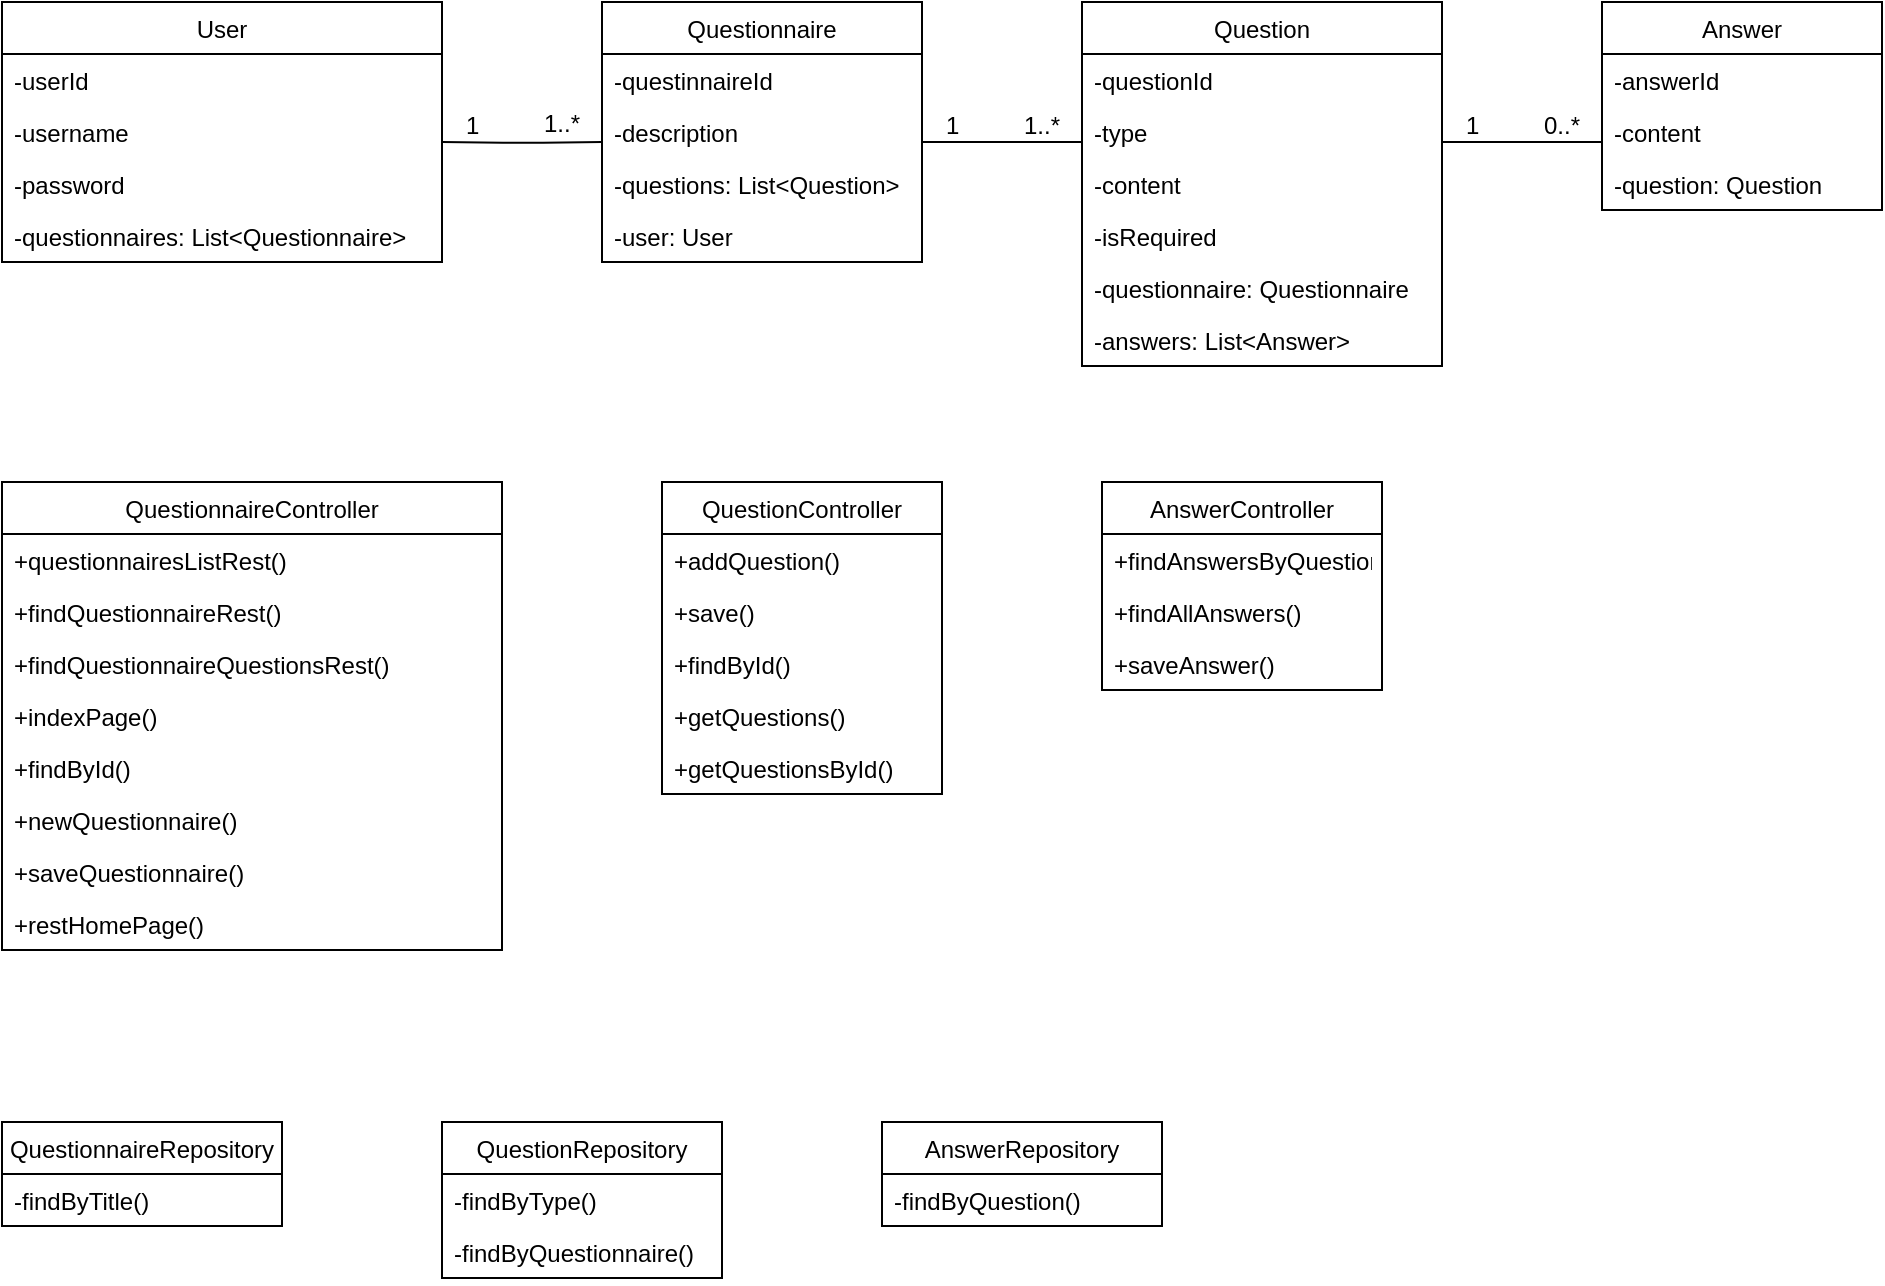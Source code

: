 <mxfile version="13.0.3" type="device"><diagram id="slWQvlrXNHQrbF5iOG3t" name="Page-1"><mxGraphModel dx="1225" dy="716" grid="1" gridSize="10" guides="1" tooltips="1" connect="1" arrows="1" fold="1" page="1" pageScale="1" pageWidth="1169" pageHeight="827" math="0" shadow="0"><root><mxCell id="0"/><mxCell id="1" parent="0"/><mxCell id="EDBI-Jvl9EPdemdqw7h8-5" value="Questionnaire" style="swimlane;fontStyle=0;childLayout=stackLayout;horizontal=1;startSize=26;fillColor=none;horizontalStack=0;resizeParent=1;resizeParentMax=0;resizeLast=0;collapsible=1;marginBottom=0;" parent="1" vertex="1"><mxGeometry x="320" y="40" width="160" height="130" as="geometry"/></mxCell><mxCell id="EDBI-Jvl9EPdemdqw7h8-6" value="-questinnaireId" style="text;strokeColor=none;fillColor=none;align=left;verticalAlign=top;spacingLeft=4;spacingRight=4;overflow=hidden;rotatable=0;points=[[0,0.5],[1,0.5]];portConstraint=eastwest;" parent="EDBI-Jvl9EPdemdqw7h8-5" vertex="1"><mxGeometry y="26" width="160" height="26" as="geometry"/></mxCell><mxCell id="EDBI-Jvl9EPdemdqw7h8-7" value="-description" style="text;strokeColor=none;fillColor=none;align=left;verticalAlign=top;spacingLeft=4;spacingRight=4;overflow=hidden;rotatable=0;points=[[0,0.5],[1,0.5]];portConstraint=eastwest;" parent="EDBI-Jvl9EPdemdqw7h8-5" vertex="1"><mxGeometry y="52" width="160" height="26" as="geometry"/></mxCell><mxCell id="EDBI-Jvl9EPdemdqw7h8-8" value="-questions: List&lt;Question&gt;" style="text;strokeColor=none;fillColor=none;align=left;verticalAlign=top;spacingLeft=4;spacingRight=4;overflow=hidden;rotatable=0;points=[[0,0.5],[1,0.5]];portConstraint=eastwest;" parent="EDBI-Jvl9EPdemdqw7h8-5" vertex="1"><mxGeometry y="78" width="160" height="26" as="geometry"/></mxCell><mxCell id="EDBI-Jvl9EPdemdqw7h8-10" value="-user: User" style="text;strokeColor=none;fillColor=none;align=left;verticalAlign=top;spacingLeft=4;spacingRight=4;overflow=hidden;rotatable=0;points=[[0,0.5],[1,0.5]];portConstraint=eastwest;" parent="EDBI-Jvl9EPdemdqw7h8-5" vertex="1"><mxGeometry y="104" width="160" height="26" as="geometry"/></mxCell><mxCell id="EDBI-Jvl9EPdemdqw7h8-1" value="User" style="swimlane;fontStyle=0;childLayout=stackLayout;horizontal=1;startSize=26;fillColor=none;horizontalStack=0;resizeParent=1;resizeParentMax=0;resizeLast=0;collapsible=1;marginBottom=0;" parent="1" vertex="1"><mxGeometry x="20" y="40" width="220" height="130" as="geometry"/></mxCell><mxCell id="EDBI-Jvl9EPdemdqw7h8-2" value="-userId" style="text;strokeColor=none;fillColor=none;align=left;verticalAlign=top;spacingLeft=4;spacingRight=4;overflow=hidden;rotatable=0;points=[[0,0.5],[1,0.5]];portConstraint=eastwest;" parent="EDBI-Jvl9EPdemdqw7h8-1" vertex="1"><mxGeometry y="26" width="220" height="26" as="geometry"/></mxCell><mxCell id="EDBI-Jvl9EPdemdqw7h8-3" value="-username" style="text;strokeColor=none;fillColor=none;align=left;verticalAlign=top;spacingLeft=4;spacingRight=4;overflow=hidden;rotatable=0;points=[[0,0.5],[1,0.5]];portConstraint=eastwest;" parent="EDBI-Jvl9EPdemdqw7h8-1" vertex="1"><mxGeometry y="52" width="220" height="26" as="geometry"/></mxCell><mxCell id="EDBI-Jvl9EPdemdqw7h8-4" value="-password" style="text;strokeColor=none;fillColor=none;align=left;verticalAlign=top;spacingLeft=4;spacingRight=4;overflow=hidden;rotatable=0;points=[[0,0.5],[1,0.5]];portConstraint=eastwest;" parent="EDBI-Jvl9EPdemdqw7h8-1" vertex="1"><mxGeometry y="78" width="220" height="26" as="geometry"/></mxCell><mxCell id="izktMNeSEVcG2iFTmj3F-2" value="-questionnaires: List&lt;Questionnaire&gt;" style="text;strokeColor=none;fillColor=none;align=left;verticalAlign=top;spacingLeft=4;spacingRight=4;overflow=hidden;rotatable=0;points=[[0,0.5],[1,0.5]];portConstraint=eastwest;" parent="EDBI-Jvl9EPdemdqw7h8-1" vertex="1"><mxGeometry y="104" width="220" height="26" as="geometry"/></mxCell><mxCell id="EDBI-Jvl9EPdemdqw7h8-11" value="Question" style="swimlane;fontStyle=0;childLayout=stackLayout;horizontal=1;startSize=26;fillColor=none;horizontalStack=0;resizeParent=1;resizeParentMax=0;resizeLast=0;collapsible=1;marginBottom=0;" parent="1" vertex="1"><mxGeometry x="560" y="40" width="180" height="182" as="geometry"/></mxCell><mxCell id="EDBI-Jvl9EPdemdqw7h8-12" value="-questionId" style="text;strokeColor=none;fillColor=none;align=left;verticalAlign=top;spacingLeft=4;spacingRight=4;overflow=hidden;rotatable=0;points=[[0,0.5],[1,0.5]];portConstraint=eastwest;" parent="EDBI-Jvl9EPdemdqw7h8-11" vertex="1"><mxGeometry y="26" width="180" height="26" as="geometry"/></mxCell><mxCell id="EDBI-Jvl9EPdemdqw7h8-13" value="-type" style="text;strokeColor=none;fillColor=none;align=left;verticalAlign=top;spacingLeft=4;spacingRight=4;overflow=hidden;rotatable=0;points=[[0,0.5],[1,0.5]];portConstraint=eastwest;" parent="EDBI-Jvl9EPdemdqw7h8-11" vertex="1"><mxGeometry y="52" width="180" height="26" as="geometry"/></mxCell><mxCell id="EDBI-Jvl9EPdemdqw7h8-14" value="-content" style="text;strokeColor=none;fillColor=none;align=left;verticalAlign=top;spacingLeft=4;spacingRight=4;overflow=hidden;rotatable=0;points=[[0,0.5],[1,0.5]];portConstraint=eastwest;" parent="EDBI-Jvl9EPdemdqw7h8-11" vertex="1"><mxGeometry y="78" width="180" height="26" as="geometry"/></mxCell><mxCell id="EDBI-Jvl9EPdemdqw7h8-15" value="-isRequired" style="text;strokeColor=none;fillColor=none;align=left;verticalAlign=top;spacingLeft=4;spacingRight=4;overflow=hidden;rotatable=0;points=[[0,0.5],[1,0.5]];portConstraint=eastwest;" parent="EDBI-Jvl9EPdemdqw7h8-11" vertex="1"><mxGeometry y="104" width="180" height="26" as="geometry"/></mxCell><mxCell id="EDBI-Jvl9EPdemdqw7h8-16" value="-questionnaire: Questionnaire" style="text;strokeColor=none;fillColor=none;align=left;verticalAlign=top;spacingLeft=4;spacingRight=4;overflow=hidden;rotatable=0;points=[[0,0.5],[1,0.5]];portConstraint=eastwest;" parent="EDBI-Jvl9EPdemdqw7h8-11" vertex="1"><mxGeometry y="130" width="180" height="26" as="geometry"/></mxCell><mxCell id="izktMNeSEVcG2iFTmj3F-3" value="-answers: List&lt;Answer&gt;" style="text;strokeColor=none;fillColor=none;align=left;verticalAlign=top;spacingLeft=4;spacingRight=4;overflow=hidden;rotatable=0;points=[[0,0.5],[1,0.5]];portConstraint=eastwest;" parent="EDBI-Jvl9EPdemdqw7h8-11" vertex="1"><mxGeometry y="156" width="180" height="26" as="geometry"/></mxCell><mxCell id="EDBI-Jvl9EPdemdqw7h8-17" value="Answer" style="swimlane;fontStyle=0;childLayout=stackLayout;horizontal=1;startSize=26;fillColor=none;horizontalStack=0;resizeParent=1;resizeParentMax=0;resizeLast=0;collapsible=1;marginBottom=0;" parent="1" vertex="1"><mxGeometry x="820" y="40" width="140" height="104" as="geometry"/></mxCell><mxCell id="EDBI-Jvl9EPdemdqw7h8-18" value="-answerId" style="text;strokeColor=none;fillColor=none;align=left;verticalAlign=top;spacingLeft=4;spacingRight=4;overflow=hidden;rotatable=0;points=[[0,0.5],[1,0.5]];portConstraint=eastwest;" parent="EDBI-Jvl9EPdemdqw7h8-17" vertex="1"><mxGeometry y="26" width="140" height="26" as="geometry"/></mxCell><mxCell id="EDBI-Jvl9EPdemdqw7h8-19" value="-content" style="text;strokeColor=none;fillColor=none;align=left;verticalAlign=top;spacingLeft=4;spacingRight=4;overflow=hidden;rotatable=0;points=[[0,0.5],[1,0.5]];portConstraint=eastwest;" parent="EDBI-Jvl9EPdemdqw7h8-17" vertex="1"><mxGeometry y="52" width="140" height="26" as="geometry"/></mxCell><mxCell id="EDBI-Jvl9EPdemdqw7h8-20" value="-question: Question" style="text;strokeColor=none;fillColor=none;align=left;verticalAlign=top;spacingLeft=4;spacingRight=4;overflow=hidden;rotatable=0;points=[[0,0.5],[1,0.5]];portConstraint=eastwest;" parent="EDBI-Jvl9EPdemdqw7h8-17" vertex="1"><mxGeometry y="78" width="140" height="26" as="geometry"/></mxCell><mxCell id="izktMNeSEVcG2iFTmj3F-12" value="" style="endArrow=none;html=1;edgeStyle=orthogonalEdgeStyle;entryX=0;entryY=0.692;entryDx=0;entryDy=0;entryPerimeter=0;" parent="1" target="EDBI-Jvl9EPdemdqw7h8-7" edge="1"><mxGeometry relative="1" as="geometry"><mxPoint x="240" y="110" as="sourcePoint"/><mxPoint x="310" y="110" as="targetPoint"/></mxGeometry></mxCell><mxCell id="izktMNeSEVcG2iFTmj3F-13" value="&lt;font style=&quot;font-size: 12px&quot;&gt;1&lt;/font&gt;" style="resizable=0;html=1;align=left;verticalAlign=bottom;labelBackgroundColor=#ffffff;fontSize=10;" parent="izktMNeSEVcG2iFTmj3F-12" connectable="0" vertex="1"><mxGeometry x="-1" relative="1" as="geometry"><mxPoint x="10" as="offset"/></mxGeometry></mxCell><mxCell id="izktMNeSEVcG2iFTmj3F-14" value="&lt;font style=&quot;font-size: 12px&quot;&gt;1..*&lt;/font&gt;" style="resizable=0;html=1;align=right;verticalAlign=bottom;labelBackgroundColor=#ffffff;fontSize=10;" parent="izktMNeSEVcG2iFTmj3F-12" connectable="0" vertex="1"><mxGeometry x="1" relative="1" as="geometry"><mxPoint x="-10" as="offset"/></mxGeometry></mxCell><mxCell id="izktMNeSEVcG2iFTmj3F-15" value="" style="endArrow=none;html=1;edgeStyle=orthogonalEdgeStyle;entryX=0;entryY=0.692;entryDx=0;entryDy=0;entryPerimeter=0;" parent="1" edge="1"><mxGeometry relative="1" as="geometry"><mxPoint x="480" y="110.01" as="sourcePoint"/><mxPoint x="560" y="110.002" as="targetPoint"/></mxGeometry></mxCell><mxCell id="izktMNeSEVcG2iFTmj3F-16" value="&lt;font style=&quot;font-size: 12px&quot;&gt;1&lt;/font&gt;" style="resizable=0;html=1;align=left;verticalAlign=bottom;labelBackgroundColor=#ffffff;fontSize=10;" parent="izktMNeSEVcG2iFTmj3F-15" connectable="0" vertex="1"><mxGeometry x="-1" relative="1" as="geometry"><mxPoint x="10" as="offset"/></mxGeometry></mxCell><mxCell id="izktMNeSEVcG2iFTmj3F-17" value="&lt;font style=&quot;font-size: 12px&quot;&gt;1..*&lt;/font&gt;" style="resizable=0;html=1;align=right;verticalAlign=bottom;labelBackgroundColor=#ffffff;fontSize=10;" parent="izktMNeSEVcG2iFTmj3F-15" connectable="0" vertex="1"><mxGeometry x="1" relative="1" as="geometry"><mxPoint x="-10" as="offset"/></mxGeometry></mxCell><mxCell id="izktMNeSEVcG2iFTmj3F-19" value="" style="endArrow=none;html=1;edgeStyle=orthogonalEdgeStyle;entryX=0;entryY=0.692;entryDx=0;entryDy=0;entryPerimeter=0;" parent="1" edge="1"><mxGeometry relative="1" as="geometry"><mxPoint x="740" y="110.01" as="sourcePoint"/><mxPoint x="820" y="110.002" as="targetPoint"/></mxGeometry></mxCell><mxCell id="izktMNeSEVcG2iFTmj3F-20" value="&lt;font style=&quot;font-size: 12px&quot;&gt;1&lt;/font&gt;" style="resizable=0;html=1;align=left;verticalAlign=bottom;labelBackgroundColor=#ffffff;fontSize=10;" parent="izktMNeSEVcG2iFTmj3F-19" connectable="0" vertex="1"><mxGeometry x="-1" relative="1" as="geometry"><mxPoint x="10" as="offset"/></mxGeometry></mxCell><mxCell id="izktMNeSEVcG2iFTmj3F-21" value="&lt;font style=&quot;font-size: 12px&quot;&gt;0..*&lt;/font&gt;" style="resizable=0;html=1;align=right;verticalAlign=bottom;labelBackgroundColor=#ffffff;fontSize=10;" parent="izktMNeSEVcG2iFTmj3F-19" connectable="0" vertex="1"><mxGeometry x="1" relative="1" as="geometry"><mxPoint x="-10" as="offset"/></mxGeometry></mxCell><mxCell id="EDBI-Jvl9EPdemdqw7h8-21" value="QuestionnaireController" style="swimlane;fontStyle=0;childLayout=stackLayout;horizontal=1;startSize=26;fillColor=none;horizontalStack=0;resizeParent=1;resizeParentMax=0;resizeLast=0;collapsible=1;marginBottom=0;" parent="1" vertex="1"><mxGeometry x="20" y="280" width="250" height="234" as="geometry"/></mxCell><mxCell id="EDBI-Jvl9EPdemdqw7h8-22" value="+questionnairesListRest()" style="text;strokeColor=none;fillColor=none;align=left;verticalAlign=top;spacingLeft=4;spacingRight=4;overflow=hidden;rotatable=0;points=[[0,0.5],[1,0.5]];portConstraint=eastwest;" parent="EDBI-Jvl9EPdemdqw7h8-21" vertex="1"><mxGeometry y="26" width="250" height="26" as="geometry"/></mxCell><mxCell id="EDBI-Jvl9EPdemdqw7h8-23" value="+findQuestionnaireRest()" style="text;strokeColor=none;fillColor=none;align=left;verticalAlign=top;spacingLeft=4;spacingRight=4;overflow=hidden;rotatable=0;points=[[0,0.5],[1,0.5]];portConstraint=eastwest;" parent="EDBI-Jvl9EPdemdqw7h8-21" vertex="1"><mxGeometry y="52" width="250" height="26" as="geometry"/></mxCell><mxCell id="EDBI-Jvl9EPdemdqw7h8-24" value="+findQuestionnaireQuestionsRest()" style="text;strokeColor=none;fillColor=none;align=left;verticalAlign=top;spacingLeft=4;spacingRight=4;overflow=hidden;rotatable=0;points=[[0,0.5],[1,0.5]];portConstraint=eastwest;" parent="EDBI-Jvl9EPdemdqw7h8-21" vertex="1"><mxGeometry y="78" width="250" height="26" as="geometry"/></mxCell><mxCell id="EDBI-Jvl9EPdemdqw7h8-25" value="+indexPage()" style="text;strokeColor=none;fillColor=none;align=left;verticalAlign=top;spacingLeft=4;spacingRight=4;overflow=hidden;rotatable=0;points=[[0,0.5],[1,0.5]];portConstraint=eastwest;" parent="EDBI-Jvl9EPdemdqw7h8-21" vertex="1"><mxGeometry y="104" width="250" height="26" as="geometry"/></mxCell><mxCell id="EDBI-Jvl9EPdemdqw7h8-27" value="+findById()" style="text;strokeColor=none;fillColor=none;align=left;verticalAlign=top;spacingLeft=4;spacingRight=4;overflow=hidden;rotatable=0;points=[[0,0.5],[1,0.5]];portConstraint=eastwest;" parent="EDBI-Jvl9EPdemdqw7h8-21" vertex="1"><mxGeometry y="130" width="250" height="26" as="geometry"/></mxCell><mxCell id="EDBI-Jvl9EPdemdqw7h8-26" value="+newQuestionnaire()" style="text;strokeColor=none;fillColor=none;align=left;verticalAlign=top;spacingLeft=4;spacingRight=4;overflow=hidden;rotatable=0;points=[[0,0.5],[1,0.5]];portConstraint=eastwest;" parent="EDBI-Jvl9EPdemdqw7h8-21" vertex="1"><mxGeometry y="156" width="250" height="26" as="geometry"/></mxCell><mxCell id="EDBI-Jvl9EPdemdqw7h8-30" value="+saveQuestionnaire()" style="text;strokeColor=none;fillColor=none;align=left;verticalAlign=top;spacingLeft=4;spacingRight=4;overflow=hidden;rotatable=0;points=[[0,0.5],[1,0.5]];portConstraint=eastwest;" parent="EDBI-Jvl9EPdemdqw7h8-21" vertex="1"><mxGeometry y="182" width="250" height="26" as="geometry"/></mxCell><mxCell id="EDBI-Jvl9EPdemdqw7h8-29" value="+restHomePage()" style="text;strokeColor=none;fillColor=none;align=left;verticalAlign=top;spacingLeft=4;spacingRight=4;overflow=hidden;rotatable=0;points=[[0,0.5],[1,0.5]];portConstraint=eastwest;" parent="EDBI-Jvl9EPdemdqw7h8-21" vertex="1"><mxGeometry y="208" width="250" height="26" as="geometry"/></mxCell><mxCell id="EDBI-Jvl9EPdemdqw7h8-31" value="QuestionController" style="swimlane;fontStyle=0;childLayout=stackLayout;horizontal=1;startSize=26;fillColor=none;horizontalStack=0;resizeParent=1;resizeParentMax=0;resizeLast=0;collapsible=1;marginBottom=0;" parent="1" vertex="1"><mxGeometry x="350" y="280" width="140" height="156" as="geometry"/></mxCell><mxCell id="EDBI-Jvl9EPdemdqw7h8-32" value="+addQuestion()" style="text;strokeColor=none;fillColor=none;align=left;verticalAlign=top;spacingLeft=4;spacingRight=4;overflow=hidden;rotatable=0;points=[[0,0.5],[1,0.5]];portConstraint=eastwest;" parent="EDBI-Jvl9EPdemdqw7h8-31" vertex="1"><mxGeometry y="26" width="140" height="26" as="geometry"/></mxCell><mxCell id="EDBI-Jvl9EPdemdqw7h8-33" value="+save()" style="text;strokeColor=none;fillColor=none;align=left;verticalAlign=top;spacingLeft=4;spacingRight=4;overflow=hidden;rotatable=0;points=[[0,0.5],[1,0.5]];portConstraint=eastwest;" parent="EDBI-Jvl9EPdemdqw7h8-31" vertex="1"><mxGeometry y="52" width="140" height="26" as="geometry"/></mxCell><mxCell id="EDBI-Jvl9EPdemdqw7h8-34" value="+findById()" style="text;strokeColor=none;fillColor=none;align=left;verticalAlign=top;spacingLeft=4;spacingRight=4;overflow=hidden;rotatable=0;points=[[0,0.5],[1,0.5]];portConstraint=eastwest;" parent="EDBI-Jvl9EPdemdqw7h8-31" vertex="1"><mxGeometry y="78" width="140" height="26" as="geometry"/></mxCell><mxCell id="EDBI-Jvl9EPdemdqw7h8-39" value="+getQuestions()" style="text;strokeColor=none;fillColor=none;align=left;verticalAlign=top;spacingLeft=4;spacingRight=4;overflow=hidden;rotatable=0;points=[[0,0.5],[1,0.5]];portConstraint=eastwest;" parent="EDBI-Jvl9EPdemdqw7h8-31" vertex="1"><mxGeometry y="104" width="140" height="26" as="geometry"/></mxCell><mxCell id="EDBI-Jvl9EPdemdqw7h8-40" value="+getQuestionsById()" style="text;strokeColor=none;fillColor=none;align=left;verticalAlign=top;spacingLeft=4;spacingRight=4;overflow=hidden;rotatable=0;points=[[0,0.5],[1,0.5]];portConstraint=eastwest;" parent="EDBI-Jvl9EPdemdqw7h8-31" vertex="1"><mxGeometry y="130" width="140" height="26" as="geometry"/></mxCell><mxCell id="EDBI-Jvl9EPdemdqw7h8-35" value="AnswerController" style="swimlane;fontStyle=0;childLayout=stackLayout;horizontal=1;startSize=26;fillColor=none;horizontalStack=0;resizeParent=1;resizeParentMax=0;resizeLast=0;collapsible=1;marginBottom=0;" parent="1" vertex="1"><mxGeometry x="570" y="280" width="140" height="104" as="geometry"/></mxCell><mxCell id="EDBI-Jvl9EPdemdqw7h8-36" value="+findAnswersByQuestion()" style="text;strokeColor=none;fillColor=none;align=left;verticalAlign=top;spacingLeft=4;spacingRight=4;overflow=hidden;rotatable=0;points=[[0,0.5],[1,0.5]];portConstraint=eastwest;" parent="EDBI-Jvl9EPdemdqw7h8-35" vertex="1"><mxGeometry y="26" width="140" height="26" as="geometry"/></mxCell><mxCell id="EDBI-Jvl9EPdemdqw7h8-37" value="+findAllAnswers()" style="text;strokeColor=none;fillColor=none;align=left;verticalAlign=top;spacingLeft=4;spacingRight=4;overflow=hidden;rotatable=0;points=[[0,0.5],[1,0.5]];portConstraint=eastwest;" parent="EDBI-Jvl9EPdemdqw7h8-35" vertex="1"><mxGeometry y="52" width="140" height="26" as="geometry"/></mxCell><mxCell id="EDBI-Jvl9EPdemdqw7h8-38" value="+saveAnswer()" style="text;strokeColor=none;fillColor=none;align=left;verticalAlign=top;spacingLeft=4;spacingRight=4;overflow=hidden;rotatable=0;points=[[0,0.5],[1,0.5]];portConstraint=eastwest;" parent="EDBI-Jvl9EPdemdqw7h8-35" vertex="1"><mxGeometry y="78" width="140" height="26" as="geometry"/></mxCell><mxCell id="izktMNeSEVcG2iFTmj3F-29" value="QuestionnaireRepository" style="swimlane;fontStyle=0;childLayout=stackLayout;horizontal=1;startSize=26;fillColor=none;horizontalStack=0;resizeParent=1;resizeParentMax=0;resizeLast=0;collapsible=1;marginBottom=0;" parent="1" vertex="1"><mxGeometry x="20" y="600" width="140" height="52" as="geometry"/></mxCell><mxCell id="izktMNeSEVcG2iFTmj3F-30" value="-findByTitle()" style="text;strokeColor=none;fillColor=none;align=left;verticalAlign=top;spacingLeft=4;spacingRight=4;overflow=hidden;rotatable=0;points=[[0,0.5],[1,0.5]];portConstraint=eastwest;" parent="izktMNeSEVcG2iFTmj3F-29" vertex="1"><mxGeometry y="26" width="140" height="26" as="geometry"/></mxCell><mxCell id="izktMNeSEVcG2iFTmj3F-27" value="QuestionRepository" style="swimlane;fontStyle=0;childLayout=stackLayout;horizontal=1;startSize=26;fillColor=none;horizontalStack=0;resizeParent=1;resizeParentMax=0;resizeLast=0;collapsible=1;marginBottom=0;" parent="1" vertex="1"><mxGeometry x="240" y="600" width="140" height="78" as="geometry"/></mxCell><mxCell id="izktMNeSEVcG2iFTmj3F-28" value="-findByType()" style="text;strokeColor=none;fillColor=none;align=left;verticalAlign=top;spacingLeft=4;spacingRight=4;overflow=hidden;rotatable=0;points=[[0,0.5],[1,0.5]];portConstraint=eastwest;" parent="izktMNeSEVcG2iFTmj3F-27" vertex="1"><mxGeometry y="26" width="140" height="26" as="geometry"/></mxCell><mxCell id="izktMNeSEVcG2iFTmj3F-31" value="-findByQuestionnaire()" style="text;strokeColor=none;fillColor=none;align=left;verticalAlign=top;spacingLeft=4;spacingRight=4;overflow=hidden;rotatable=0;points=[[0,0.5],[1,0.5]];portConstraint=eastwest;" parent="izktMNeSEVcG2iFTmj3F-27" vertex="1"><mxGeometry y="52" width="140" height="26" as="geometry"/></mxCell><mxCell id="izktMNeSEVcG2iFTmj3F-23" value="AnswerRepository" style="swimlane;fontStyle=0;childLayout=stackLayout;horizontal=1;startSize=26;fillColor=none;horizontalStack=0;resizeParent=1;resizeParentMax=0;resizeLast=0;collapsible=1;marginBottom=0;" parent="1" vertex="1"><mxGeometry x="460" y="600" width="140" height="52" as="geometry"/></mxCell><mxCell id="izktMNeSEVcG2iFTmj3F-24" value="-findByQuestion()" style="text;strokeColor=none;fillColor=none;align=left;verticalAlign=top;spacingLeft=4;spacingRight=4;overflow=hidden;rotatable=0;points=[[0,0.5],[1,0.5]];portConstraint=eastwest;" parent="izktMNeSEVcG2iFTmj3F-23" vertex="1"><mxGeometry y="26" width="140" height="26" as="geometry"/></mxCell></root></mxGraphModel></diagram></mxfile>